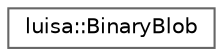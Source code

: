 digraph "类继承关系图"
{
 // LATEX_PDF_SIZE
  bgcolor="transparent";
  edge [fontname=Helvetica,fontsize=10,labelfontname=Helvetica,labelfontsize=10];
  node [fontname=Helvetica,fontsize=10,shape=box,height=0.2,width=0.4];
  rankdir="LR";
  Node0 [id="Node000000",label="luisa::BinaryBlob",height=0.2,width=0.4,color="grey40", fillcolor="white", style="filled",URL="$classluisa_1_1_binary_blob.html",tooltip=" "];
}
